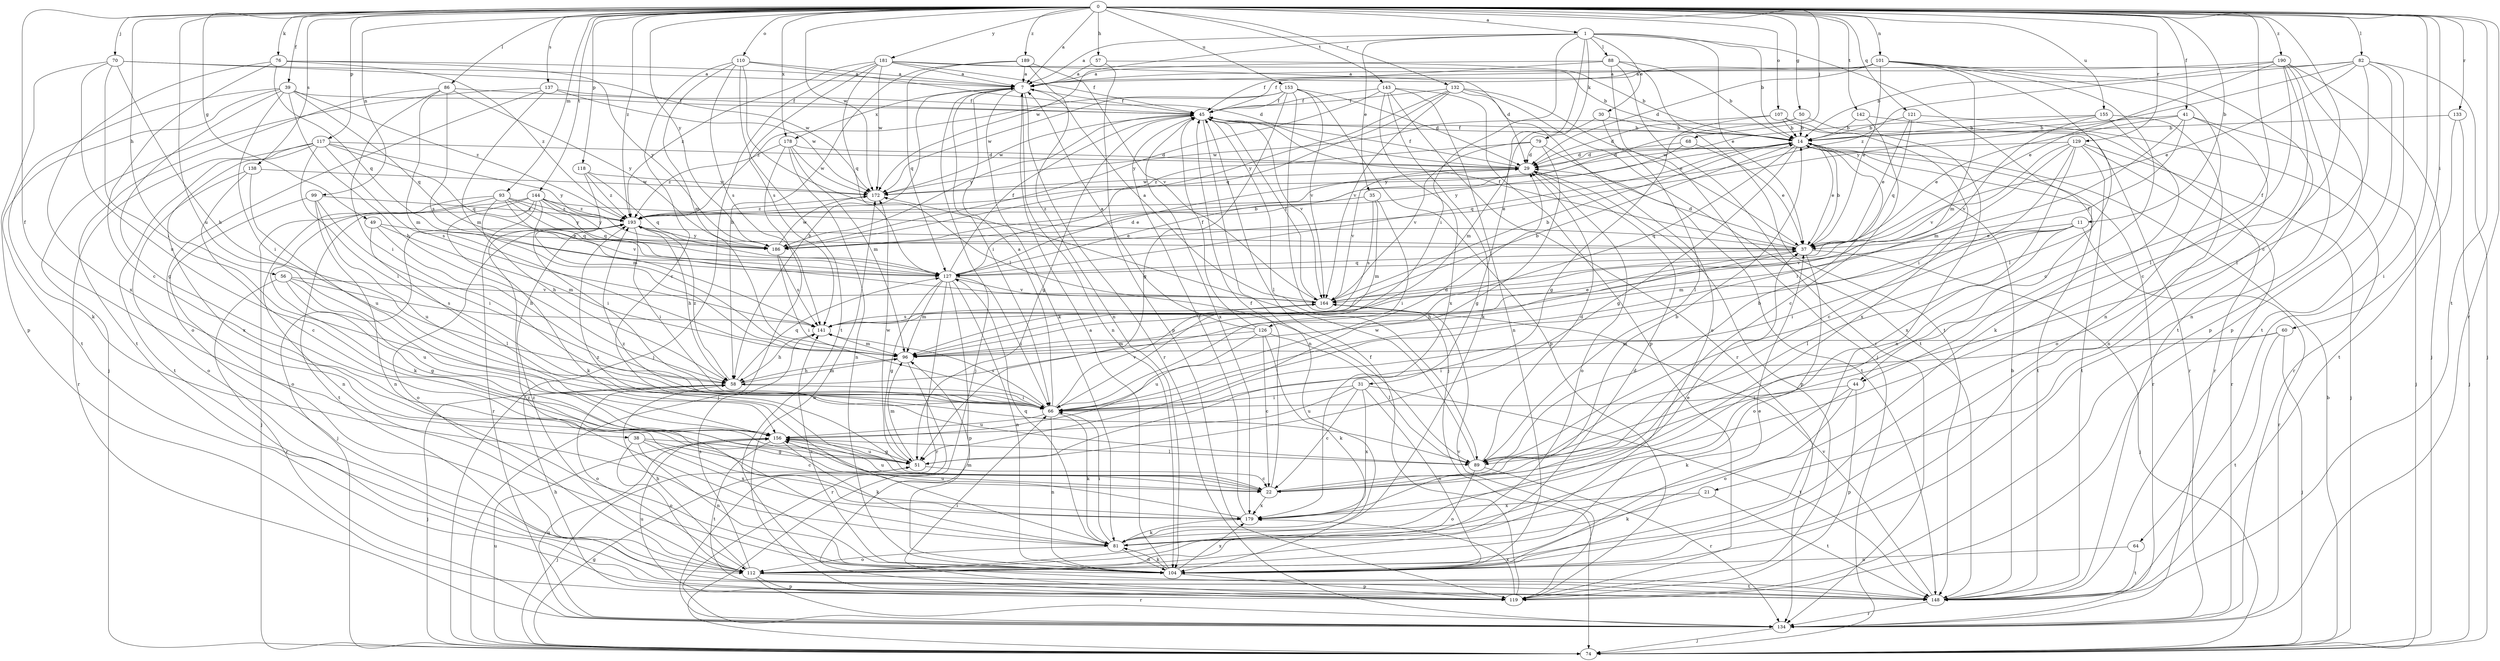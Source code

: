 strict digraph  {
0;
1;
7;
11;
14;
21;
22;
29;
30;
31;
35;
37;
38;
39;
41;
44;
45;
49;
50;
51;
56;
57;
58;
60;
64;
66;
68;
70;
74;
76;
79;
81;
82;
86;
88;
89;
93;
96;
99;
101;
104;
107;
110;
112;
117;
118;
119;
121;
126;
127;
129;
132;
133;
134;
137;
138;
141;
142;
143;
144;
148;
153;
155;
156;
164;
172;
178;
179;
181;
186;
189;
190;
193;
0 -> 1  [label=a];
0 -> 7  [label=a];
0 -> 11  [label=b];
0 -> 21  [label=c];
0 -> 38  [label=f];
0 -> 39  [label=f];
0 -> 41  [label=f];
0 -> 44  [label=f];
0 -> 49  [label=g];
0 -> 50  [label=g];
0 -> 56  [label=h];
0 -> 57  [label=h];
0 -> 60  [label=i];
0 -> 64  [label=i];
0 -> 68  [label=j];
0 -> 70  [label=j];
0 -> 76  [label=k];
0 -> 82  [label=l];
0 -> 86  [label=l];
0 -> 93  [label=m];
0 -> 99  [label=n];
0 -> 101  [label=n];
0 -> 107  [label=o];
0 -> 110  [label=o];
0 -> 117  [label=p];
0 -> 118  [label=p];
0 -> 121  [label=q];
0 -> 129  [label=r];
0 -> 132  [label=r];
0 -> 133  [label=r];
0 -> 134  [label=r];
0 -> 137  [label=s];
0 -> 138  [label=s];
0 -> 142  [label=t];
0 -> 143  [label=t];
0 -> 144  [label=t];
0 -> 148  [label=t];
0 -> 153  [label=u];
0 -> 155  [label=u];
0 -> 156  [label=u];
0 -> 172  [label=w];
0 -> 178  [label=x];
0 -> 181  [label=y];
0 -> 186  [label=y];
0 -> 189  [label=z];
0 -> 190  [label=z];
0 -> 193  [label=z];
1 -> 7  [label=a];
1 -> 14  [label=b];
1 -> 30  [label=e];
1 -> 31  [label=e];
1 -> 35  [label=e];
1 -> 37  [label=e];
1 -> 44  [label=f];
1 -> 66  [label=i];
1 -> 79  [label=k];
1 -> 88  [label=l];
1 -> 172  [label=w];
7 -> 45  [label=f];
7 -> 58  [label=h];
7 -> 66  [label=i];
7 -> 74  [label=j];
7 -> 81  [label=k];
7 -> 104  [label=n];
7 -> 134  [label=r];
7 -> 178  [label=x];
11 -> 37  [label=e];
11 -> 66  [label=i];
11 -> 89  [label=l];
11 -> 96  [label=m];
11 -> 134  [label=r];
11 -> 164  [label=v];
14 -> 29  [label=d];
14 -> 37  [label=e];
14 -> 45  [label=f];
14 -> 51  [label=g];
14 -> 126  [label=q];
14 -> 127  [label=q];
14 -> 134  [label=r];
14 -> 148  [label=t];
21 -> 81  [label=k];
21 -> 148  [label=t];
21 -> 179  [label=x];
22 -> 14  [label=b];
22 -> 45  [label=f];
22 -> 156  [label=u];
22 -> 179  [label=x];
22 -> 193  [label=z];
29 -> 45  [label=f];
29 -> 112  [label=o];
29 -> 119  [label=p];
29 -> 164  [label=v];
29 -> 172  [label=w];
30 -> 14  [label=b];
30 -> 89  [label=l];
30 -> 96  [label=m];
31 -> 22  [label=c];
31 -> 66  [label=i];
31 -> 104  [label=n];
31 -> 148  [label=t];
31 -> 156  [label=u];
31 -> 179  [label=x];
35 -> 66  [label=i];
35 -> 96  [label=m];
35 -> 141  [label=s];
35 -> 193  [label=z];
37 -> 14  [label=b];
37 -> 29  [label=d];
37 -> 45  [label=f];
37 -> 58  [label=h];
37 -> 74  [label=j];
37 -> 112  [label=o];
37 -> 127  [label=q];
38 -> 22  [label=c];
38 -> 51  [label=g];
38 -> 104  [label=n];
38 -> 112  [label=o];
38 -> 179  [label=x];
39 -> 45  [label=f];
39 -> 51  [label=g];
39 -> 58  [label=h];
39 -> 66  [label=i];
39 -> 81  [label=k];
39 -> 127  [label=q];
39 -> 148  [label=t];
39 -> 193  [label=z];
41 -> 14  [label=b];
41 -> 37  [label=e];
41 -> 66  [label=i];
41 -> 74  [label=j];
41 -> 96  [label=m];
41 -> 112  [label=o];
44 -> 66  [label=i];
44 -> 81  [label=k];
44 -> 112  [label=o];
44 -> 119  [label=p];
45 -> 14  [label=b];
45 -> 51  [label=g];
45 -> 89  [label=l];
45 -> 104  [label=n];
45 -> 164  [label=v];
45 -> 172  [label=w];
45 -> 179  [label=x];
45 -> 186  [label=y];
49 -> 37  [label=e];
49 -> 58  [label=h];
49 -> 89  [label=l];
49 -> 96  [label=m];
50 -> 14  [label=b];
50 -> 29  [label=d];
50 -> 134  [label=r];
50 -> 186  [label=y];
51 -> 22  [label=c];
51 -> 74  [label=j];
51 -> 96  [label=m];
51 -> 156  [label=u];
51 -> 172  [label=w];
56 -> 51  [label=g];
56 -> 134  [label=r];
56 -> 141  [label=s];
56 -> 156  [label=u];
56 -> 164  [label=v];
57 -> 7  [label=a];
57 -> 14  [label=b];
57 -> 119  [label=p];
58 -> 66  [label=i];
58 -> 74  [label=j];
58 -> 96  [label=m];
58 -> 112  [label=o];
58 -> 127  [label=q];
58 -> 193  [label=z];
60 -> 66  [label=i];
60 -> 74  [label=j];
60 -> 96  [label=m];
60 -> 148  [label=t];
64 -> 104  [label=n];
64 -> 148  [label=t];
66 -> 7  [label=a];
66 -> 29  [label=d];
66 -> 81  [label=k];
66 -> 104  [label=n];
66 -> 141  [label=s];
66 -> 156  [label=u];
66 -> 164  [label=v];
68 -> 29  [label=d];
68 -> 37  [label=e];
68 -> 186  [label=y];
70 -> 7  [label=a];
70 -> 58  [label=h];
70 -> 66  [label=i];
70 -> 119  [label=p];
70 -> 156  [label=u];
70 -> 172  [label=w];
74 -> 14  [label=b];
74 -> 51  [label=g];
74 -> 156  [label=u];
76 -> 7  [label=a];
76 -> 22  [label=c];
76 -> 127  [label=q];
76 -> 179  [label=x];
76 -> 186  [label=y];
76 -> 193  [label=z];
79 -> 29  [label=d];
79 -> 51  [label=g];
79 -> 148  [label=t];
79 -> 164  [label=v];
79 -> 193  [label=z];
81 -> 37  [label=e];
81 -> 66  [label=i];
81 -> 104  [label=n];
81 -> 112  [label=o];
81 -> 127  [label=q];
82 -> 7  [label=a];
82 -> 37  [label=e];
82 -> 74  [label=j];
82 -> 89  [label=l];
82 -> 119  [label=p];
82 -> 148  [label=t];
82 -> 186  [label=y];
82 -> 193  [label=z];
86 -> 45  [label=f];
86 -> 66  [label=i];
86 -> 96  [label=m];
86 -> 141  [label=s];
86 -> 148  [label=t];
86 -> 186  [label=y];
88 -> 7  [label=a];
88 -> 14  [label=b];
88 -> 45  [label=f];
88 -> 74  [label=j];
88 -> 134  [label=r];
88 -> 148  [label=t];
89 -> 14  [label=b];
89 -> 29  [label=d];
89 -> 112  [label=o];
89 -> 134  [label=r];
89 -> 172  [label=w];
89 -> 193  [label=z];
93 -> 58  [label=h];
93 -> 81  [label=k];
93 -> 104  [label=n];
93 -> 127  [label=q];
93 -> 164  [label=v];
93 -> 186  [label=y];
93 -> 193  [label=z];
96 -> 58  [label=h];
96 -> 134  [label=r];
99 -> 66  [label=i];
99 -> 104  [label=n];
99 -> 112  [label=o];
99 -> 156  [label=u];
99 -> 193  [label=z];
101 -> 7  [label=a];
101 -> 22  [label=c];
101 -> 29  [label=d];
101 -> 37  [label=e];
101 -> 45  [label=f];
101 -> 89  [label=l];
101 -> 96  [label=m];
101 -> 104  [label=n];
101 -> 148  [label=t];
104 -> 7  [label=a];
104 -> 37  [label=e];
104 -> 81  [label=k];
104 -> 96  [label=m];
104 -> 119  [label=p];
104 -> 141  [label=s];
104 -> 179  [label=x];
104 -> 193  [label=z];
107 -> 14  [label=b];
107 -> 51  [label=g];
107 -> 104  [label=n];
107 -> 172  [label=w];
107 -> 179  [label=x];
110 -> 7  [label=a];
110 -> 22  [label=c];
110 -> 29  [label=d];
110 -> 89  [label=l];
110 -> 96  [label=m];
110 -> 141  [label=s];
110 -> 148  [label=t];
112 -> 29  [label=d];
112 -> 58  [label=h];
112 -> 119  [label=p];
112 -> 134  [label=r];
112 -> 141  [label=s];
112 -> 148  [label=t];
112 -> 193  [label=z];
117 -> 29  [label=d];
117 -> 66  [label=i];
117 -> 127  [label=q];
117 -> 134  [label=r];
117 -> 141  [label=s];
117 -> 148  [label=t];
117 -> 179  [label=x];
117 -> 186  [label=y];
118 -> 96  [label=m];
118 -> 127  [label=q];
118 -> 172  [label=w];
118 -> 193  [label=z];
119 -> 45  [label=f];
119 -> 58  [label=h];
119 -> 66  [label=i];
119 -> 156  [label=u];
119 -> 164  [label=v];
119 -> 172  [label=w];
119 -> 179  [label=x];
121 -> 14  [label=b];
121 -> 37  [label=e];
121 -> 127  [label=q];
121 -> 134  [label=r];
126 -> 7  [label=a];
126 -> 22  [label=c];
126 -> 45  [label=f];
126 -> 81  [label=k];
126 -> 89  [label=l];
126 -> 96  [label=m];
126 -> 156  [label=u];
127 -> 14  [label=b];
127 -> 29  [label=d];
127 -> 45  [label=f];
127 -> 51  [label=g];
127 -> 66  [label=i];
127 -> 96  [label=m];
127 -> 104  [label=n];
127 -> 119  [label=p];
127 -> 134  [label=r];
127 -> 164  [label=v];
129 -> 22  [label=c];
129 -> 29  [label=d];
129 -> 66  [label=i];
129 -> 74  [label=j];
129 -> 134  [label=r];
129 -> 148  [label=t];
129 -> 164  [label=v];
129 -> 179  [label=x];
132 -> 37  [label=e];
132 -> 45  [label=f];
132 -> 112  [label=o];
132 -> 127  [label=q];
132 -> 148  [label=t];
132 -> 164  [label=v];
132 -> 186  [label=y];
133 -> 14  [label=b];
133 -> 74  [label=j];
133 -> 148  [label=t];
134 -> 74  [label=j];
134 -> 156  [label=u];
137 -> 45  [label=f];
137 -> 74  [label=j];
137 -> 96  [label=m];
137 -> 112  [label=o];
137 -> 172  [label=w];
138 -> 22  [label=c];
138 -> 112  [label=o];
138 -> 156  [label=u];
138 -> 172  [label=w];
141 -> 14  [label=b];
141 -> 37  [label=e];
141 -> 58  [label=h];
141 -> 96  [label=m];
142 -> 14  [label=b];
142 -> 22  [label=c];
142 -> 134  [label=r];
143 -> 45  [label=f];
143 -> 81  [label=k];
143 -> 104  [label=n];
143 -> 119  [label=p];
143 -> 134  [label=r];
143 -> 179  [label=x];
143 -> 186  [label=y];
144 -> 37  [label=e];
144 -> 66  [label=i];
144 -> 74  [label=j];
144 -> 81  [label=k];
144 -> 127  [label=q];
144 -> 134  [label=r];
144 -> 148  [label=t];
144 -> 186  [label=y];
144 -> 193  [label=z];
148 -> 14  [label=b];
148 -> 134  [label=r];
148 -> 164  [label=v];
153 -> 29  [label=d];
153 -> 45  [label=f];
153 -> 51  [label=g];
153 -> 74  [label=j];
153 -> 119  [label=p];
153 -> 164  [label=v];
153 -> 172  [label=w];
153 -> 193  [label=z];
155 -> 14  [label=b];
155 -> 81  [label=k];
155 -> 104  [label=n];
155 -> 164  [label=v];
155 -> 172  [label=w];
156 -> 51  [label=g];
156 -> 81  [label=k];
156 -> 89  [label=l];
156 -> 148  [label=t];
164 -> 7  [label=a];
164 -> 14  [label=b];
164 -> 45  [label=f];
164 -> 141  [label=s];
172 -> 193  [label=z];
178 -> 29  [label=d];
178 -> 74  [label=j];
178 -> 96  [label=m];
178 -> 104  [label=n];
178 -> 172  [label=w];
178 -> 193  [label=z];
179 -> 45  [label=f];
179 -> 81  [label=k];
179 -> 156  [label=u];
181 -> 7  [label=a];
181 -> 14  [label=b];
181 -> 29  [label=d];
181 -> 45  [label=f];
181 -> 74  [label=j];
181 -> 127  [label=q];
181 -> 141  [label=s];
181 -> 172  [label=w];
181 -> 193  [label=z];
186 -> 66  [label=i];
186 -> 141  [label=s];
186 -> 172  [label=w];
189 -> 7  [label=a];
189 -> 58  [label=h];
189 -> 104  [label=n];
189 -> 127  [label=q];
189 -> 164  [label=v];
190 -> 7  [label=a];
190 -> 14  [label=b];
190 -> 22  [label=c];
190 -> 37  [label=e];
190 -> 74  [label=j];
190 -> 89  [label=l];
190 -> 104  [label=n];
190 -> 119  [label=p];
193 -> 37  [label=e];
193 -> 58  [label=h];
193 -> 66  [label=i];
193 -> 74  [label=j];
193 -> 112  [label=o];
193 -> 186  [label=y];
}
